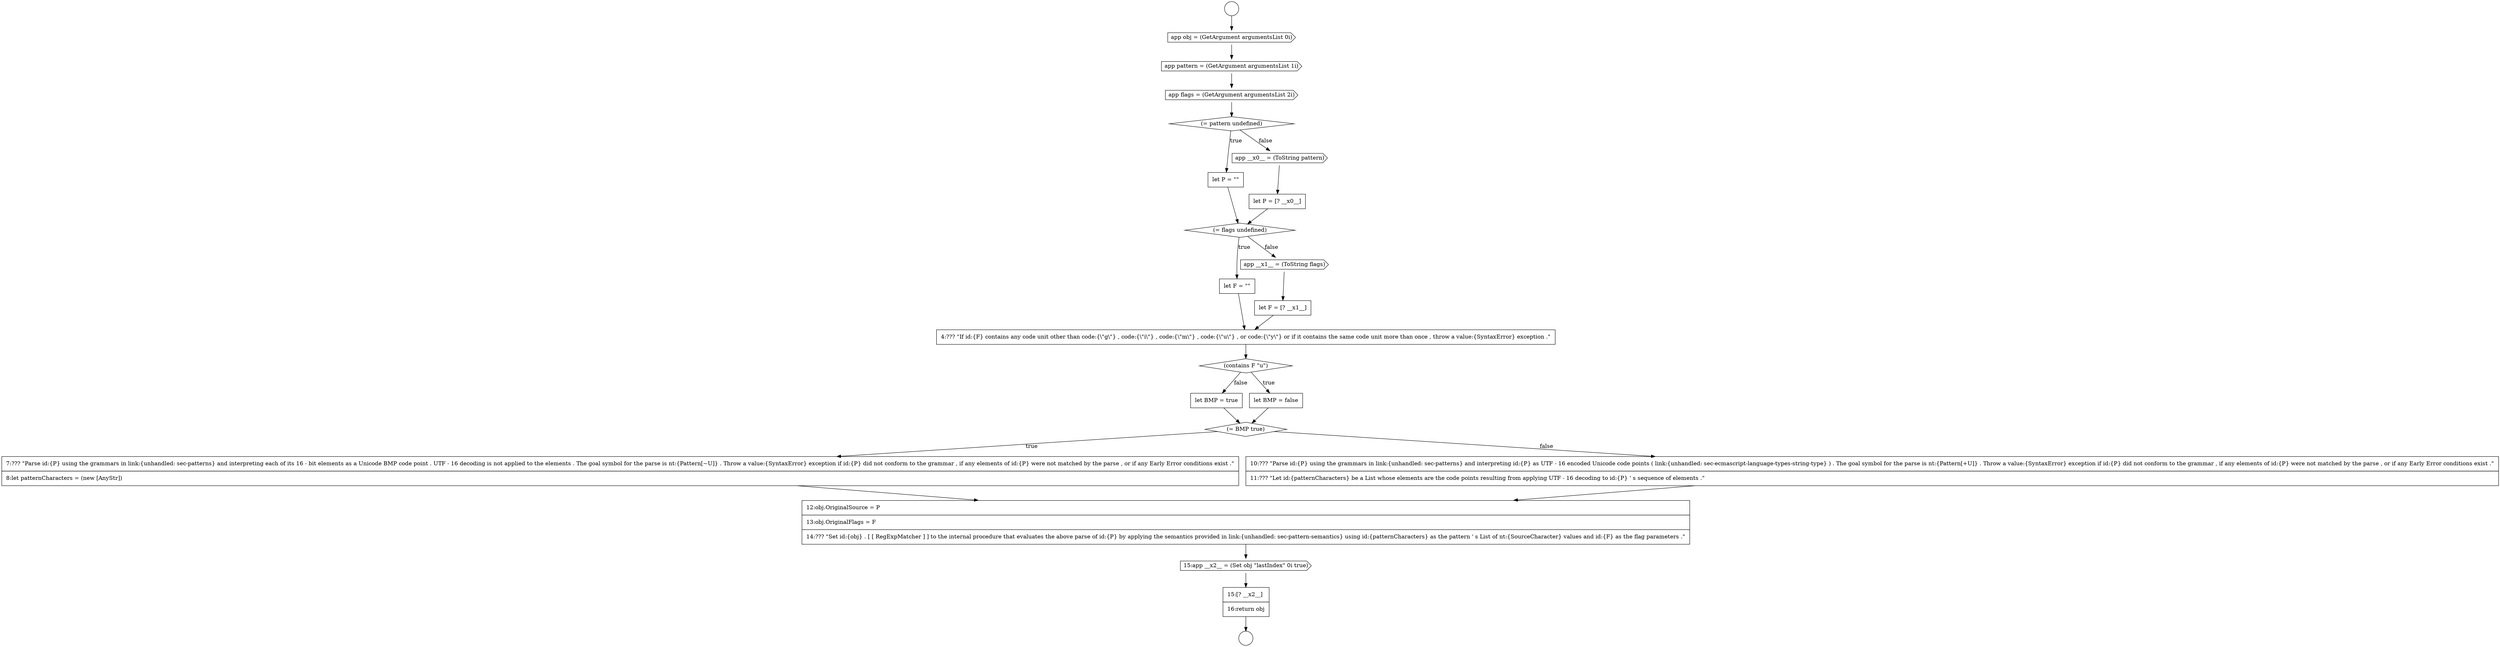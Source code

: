 digraph {
  node0 [shape=circle label=" " color="black" fillcolor="white" style=filled]
  node5 [shape=diamond, label=<<font color="black">(= pattern undefined)</font>> color="black" fillcolor="white" style=filled]
  node10 [shape=none, margin=0, label=<<font color="black">
    <table border="0" cellborder="1" cellspacing="0" cellpadding="10">
      <tr><td align="left">let F = &quot;&quot;</td></tr>
    </table>
  </font>> color="black" fillcolor="white" style=filled]
  node14 [shape=diamond, label=<<font color="black">(contains F &quot;u&quot;)</font>> color="black" fillcolor="white" style=filled]
  node20 [shape=none, margin=0, label=<<font color="black">
    <table border="0" cellborder="1" cellspacing="0" cellpadding="10">
      <tr><td align="left">12:obj.OriginalSource = P</td></tr>
      <tr><td align="left">13:obj.OriginalFlags = F</td></tr>
      <tr><td align="left">14:??? &quot;Set id:{obj} . [ [ RegExpMatcher ] ] to the internal procedure that evaluates the above parse of id:{P} by applying the semantics provided in link:{unhandled: sec-pattern-semantics} using id:{patternCharacters} as the pattern ' s List of nt:{SourceCharacter} values and id:{F} as the flag parameters .&quot;</td></tr>
    </table>
  </font>> color="black" fillcolor="white" style=filled]
  node1 [shape=circle label=" " color="black" fillcolor="white" style=filled]
  node6 [shape=none, margin=0, label=<<font color="black">
    <table border="0" cellborder="1" cellspacing="0" cellpadding="10">
      <tr><td align="left">let P = &quot;&quot;</td></tr>
    </table>
  </font>> color="black" fillcolor="white" style=filled]
  node21 [shape=cds, label=<<font color="black">15:app __x2__ = (Set obj &quot;lastIndex&quot; 0i true)</font>> color="black" fillcolor="white" style=filled]
  node9 [shape=diamond, label=<<font color="black">(= flags undefined)</font>> color="black" fillcolor="white" style=filled]
  node13 [shape=none, margin=0, label=<<font color="black">
    <table border="0" cellborder="1" cellspacing="0" cellpadding="10">
      <tr><td align="left">4:??? &quot;If id:{F} contains any code unit other than code:{\&quot;g\&quot;} , code:{\&quot;i\&quot;} , code:{\&quot;m\&quot;} , code:{\&quot;u\&quot;} , or code:{\&quot;y\&quot;} or if it contains the same code unit more than once , throw a value:{SyntaxError} exception .&quot;</td></tr>
    </table>
  </font>> color="black" fillcolor="white" style=filled]
  node2 [shape=cds, label=<<font color="black">app obj = (GetArgument argumentsList 0i)</font>> color="black" fillcolor="white" style=filled]
  node17 [shape=diamond, label=<<font color="black">(= BMP true)</font>> color="black" fillcolor="white" style=filled]
  node22 [shape=none, margin=0, label=<<font color="black">
    <table border="0" cellborder="1" cellspacing="0" cellpadding="10">
      <tr><td align="left">15:[? __x2__]</td></tr>
      <tr><td align="left">16:return obj</td></tr>
    </table>
  </font>> color="black" fillcolor="white" style=filled]
  node12 [shape=none, margin=0, label=<<font color="black">
    <table border="0" cellborder="1" cellspacing="0" cellpadding="10">
      <tr><td align="left">let F = [? __x1__]</td></tr>
    </table>
  </font>> color="black" fillcolor="white" style=filled]
  node7 [shape=cds, label=<<font color="black">app __x0__ = (ToString pattern)</font>> color="black" fillcolor="white" style=filled]
  node3 [shape=cds, label=<<font color="black">app pattern = (GetArgument argumentsList 1i)</font>> color="black" fillcolor="white" style=filled]
  node18 [shape=none, margin=0, label=<<font color="black">
    <table border="0" cellborder="1" cellspacing="0" cellpadding="10">
      <tr><td align="left">7:??? &quot;Parse id:{P} using the grammars in link:{unhandled: sec-patterns} and interpreting each of its 16 - bit elements as a Unicode BMP code point . UTF - 16 decoding is not applied to the elements . The goal symbol for the parse is nt:{Pattern[~U]} . Throw a value:{SyntaxError} exception if id:{P} did not conform to the grammar , if any elements of id:{P} were not matched by the parse , or if any Early Error conditions exist .&quot;</td></tr>
      <tr><td align="left">8:let patternCharacters = (new [AnyStr])</td></tr>
    </table>
  </font>> color="black" fillcolor="white" style=filled]
  node16 [shape=none, margin=0, label=<<font color="black">
    <table border="0" cellborder="1" cellspacing="0" cellpadding="10">
      <tr><td align="left">let BMP = true</td></tr>
    </table>
  </font>> color="black" fillcolor="white" style=filled]
  node11 [shape=cds, label=<<font color="black">app __x1__ = (ToString flags)</font>> color="black" fillcolor="white" style=filled]
  node8 [shape=none, margin=0, label=<<font color="black">
    <table border="0" cellborder="1" cellspacing="0" cellpadding="10">
      <tr><td align="left">let P = [? __x0__]</td></tr>
    </table>
  </font>> color="black" fillcolor="white" style=filled]
  node19 [shape=none, margin=0, label=<<font color="black">
    <table border="0" cellborder="1" cellspacing="0" cellpadding="10">
      <tr><td align="left">10:??? &quot;Parse id:{P} using the grammars in link:{unhandled: sec-patterns} and interpreting id:{P} as UTF - 16 encoded Unicode code points ( link:{unhandled: sec-ecmascript-language-types-string-type} ) . The goal symbol for the parse is nt:{Pattern[+U]} . Throw a value:{SyntaxError} exception if id:{P} did not conform to the grammar , if any elements of id:{P} were not matched by the parse , or if any Early Error conditions exist .&quot;</td></tr>
      <tr><td align="left">11:??? &quot;Let id:{patternCharacters} be a List whose elements are the code points resulting from applying UTF - 16 decoding to id:{P} ' s sequence of elements .&quot;</td></tr>
    </table>
  </font>> color="black" fillcolor="white" style=filled]
  node4 [shape=cds, label=<<font color="black">app flags = (GetArgument argumentsList 2i)</font>> color="black" fillcolor="white" style=filled]
  node15 [shape=none, margin=0, label=<<font color="black">
    <table border="0" cellborder="1" cellspacing="0" cellpadding="10">
      <tr><td align="left">let BMP = false</td></tr>
    </table>
  </font>> color="black" fillcolor="white" style=filled]
  node3 -> node4 [ color="black"]
  node7 -> node8 [ color="black"]
  node10 -> node13 [ color="black"]
  node18 -> node20 [ color="black"]
  node2 -> node3 [ color="black"]
  node12 -> node13 [ color="black"]
  node0 -> node2 [ color="black"]
  node15 -> node17 [ color="black"]
  node4 -> node5 [ color="black"]
  node22 -> node1 [ color="black"]
  node11 -> node12 [ color="black"]
  node9 -> node10 [label=<<font color="black">true</font>> color="black"]
  node9 -> node11 [label=<<font color="black">false</font>> color="black"]
  node19 -> node20 [ color="black"]
  node13 -> node14 [ color="black"]
  node8 -> node9 [ color="black"]
  node21 -> node22 [ color="black"]
  node20 -> node21 [ color="black"]
  node5 -> node6 [label=<<font color="black">true</font>> color="black"]
  node5 -> node7 [label=<<font color="black">false</font>> color="black"]
  node16 -> node17 [ color="black"]
  node6 -> node9 [ color="black"]
  node14 -> node15 [label=<<font color="black">true</font>> color="black"]
  node14 -> node16 [label=<<font color="black">false</font>> color="black"]
  node17 -> node18 [label=<<font color="black">true</font>> color="black"]
  node17 -> node19 [label=<<font color="black">false</font>> color="black"]
}
